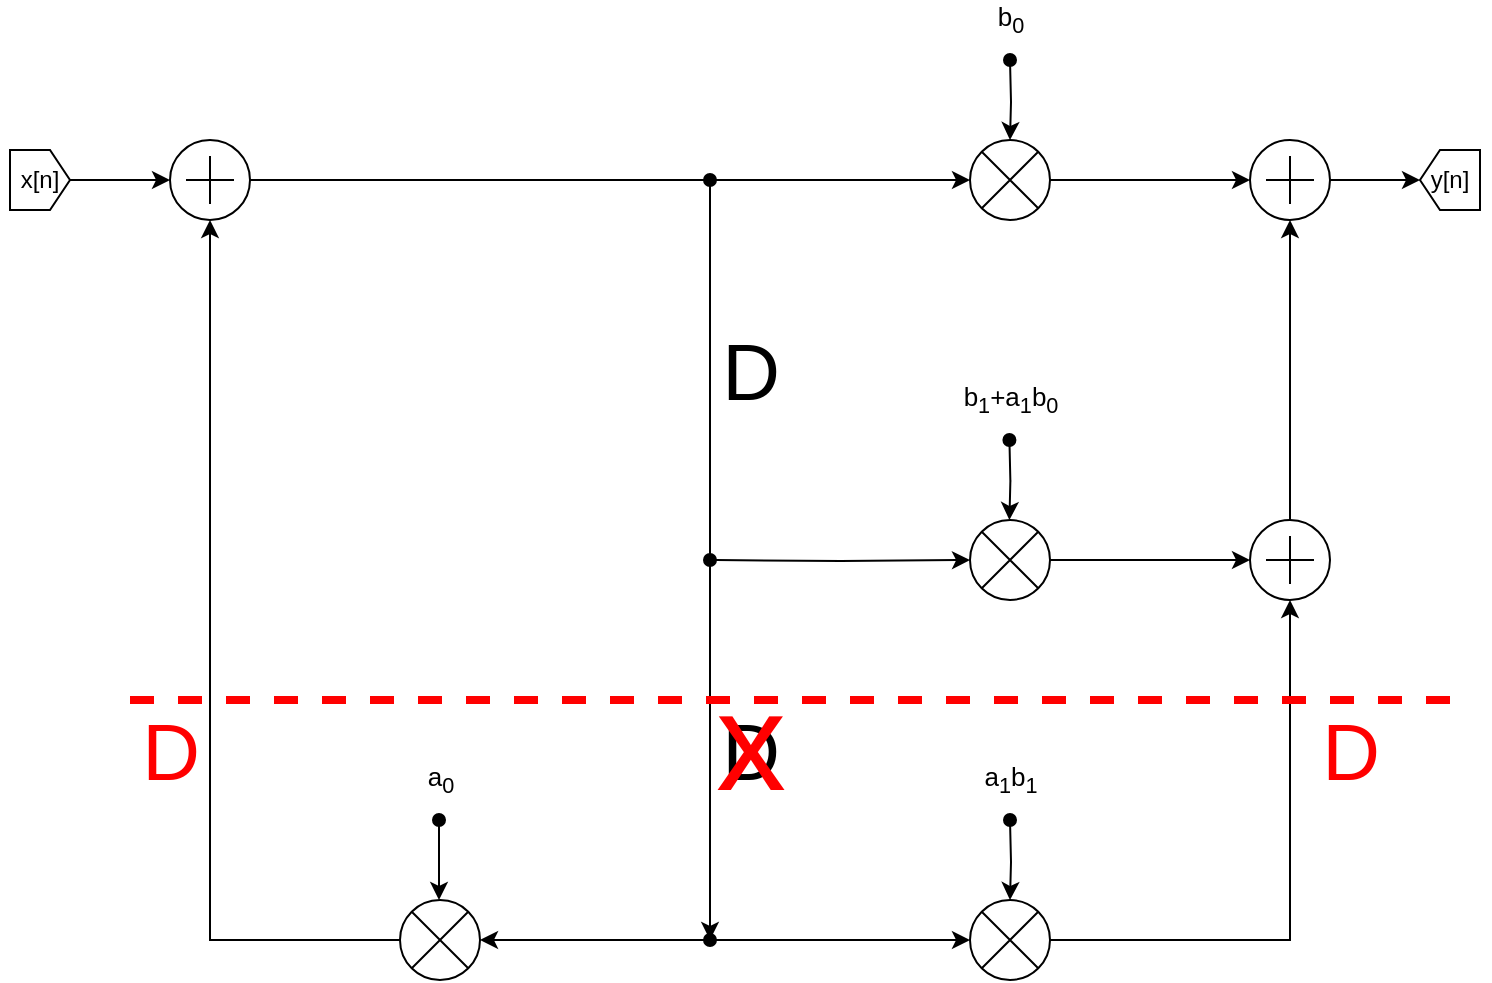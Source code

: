 <mxfile version="13.7.9" type="device"><diagram id="hDcqkR_egXhucJVxjsNL" name="Pagina-1"><mxGraphModel dx="1185" dy="685" grid="1" gridSize="10" guides="1" tooltips="1" connect="1" arrows="1" fold="1" page="1" pageScale="1" pageWidth="827" pageHeight="1169" math="0" shadow="0"><root><mxCell id="0"/><mxCell id="1" parent="0"/><mxCell id="W0SuXb-ySA8e2OHoaG-D-1" style="edgeStyle=orthogonalEdgeStyle;rounded=0;orthogonalLoop=1;jettySize=auto;html=1;entryX=0;entryY=0.5;entryDx=0;entryDy=0;entryPerimeter=0;" edge="1" parent="1" source="W0SuXb-ySA8e2OHoaG-D-3" target="W0SuXb-ySA8e2OHoaG-D-5"><mxGeometry relative="1" as="geometry"/></mxCell><mxCell id="W0SuXb-ySA8e2OHoaG-D-2" style="edgeStyle=orthogonalEdgeStyle;rounded=0;orthogonalLoop=1;jettySize=auto;html=1;startArrow=oval;startFill=1;" edge="1" parent="1" target="W0SuXb-ySA8e2OHoaG-D-3"><mxGeometry relative="1" as="geometry"><mxPoint x="510" y="80" as="sourcePoint"/></mxGeometry></mxCell><mxCell id="W0SuXb-ySA8e2OHoaG-D-3" value="" style="verticalLabelPosition=bottom;shadow=0;dashed=0;align=center;html=1;verticalAlign=top;shape=mxgraph.electrical.abstract.multiplier;" vertex="1" parent="1"><mxGeometry x="490" y="120" width="40" height="40" as="geometry"/></mxCell><mxCell id="W0SuXb-ySA8e2OHoaG-D-4" value="" style="edgeStyle=orthogonalEdgeStyle;rounded=0;orthogonalLoop=1;jettySize=auto;html=1;" edge="1" parent="1" source="W0SuXb-ySA8e2OHoaG-D-5" target="W0SuXb-ySA8e2OHoaG-D-10"><mxGeometry relative="1" as="geometry"/></mxCell><mxCell id="W0SuXb-ySA8e2OHoaG-D-5" value="" style="verticalLabelPosition=bottom;shadow=0;dashed=0;align=center;html=1;verticalAlign=top;shape=mxgraph.electrical.abstract.summation_point;" vertex="1" parent="1"><mxGeometry x="630" y="120" width="40" height="40" as="geometry"/></mxCell><mxCell id="W0SuXb-ySA8e2OHoaG-D-6" style="edgeStyle=orthogonalEdgeStyle;rounded=0;orthogonalLoop=1;jettySize=auto;html=1;entryX=0;entryY=0.5;entryDx=0;entryDy=0;entryPerimeter=0;" edge="1" parent="1" source="W0SuXb-ySA8e2OHoaG-D-7" target="W0SuXb-ySA8e2OHoaG-D-3"><mxGeometry relative="1" as="geometry"/></mxCell><mxCell id="W0SuXb-ySA8e2OHoaG-D-7" value="" style="verticalLabelPosition=bottom;shadow=0;dashed=0;align=center;html=1;verticalAlign=top;shape=mxgraph.electrical.abstract.summation_point;" vertex="1" parent="1"><mxGeometry x="90" y="120" width="40" height="40" as="geometry"/></mxCell><mxCell id="W0SuXb-ySA8e2OHoaG-D-8" value="" style="edgeStyle=orthogonalEdgeStyle;rounded=0;orthogonalLoop=1;jettySize=auto;html=1;" edge="1" parent="1" source="W0SuXb-ySA8e2OHoaG-D-9" target="W0SuXb-ySA8e2OHoaG-D-7"><mxGeometry relative="1" as="geometry"/></mxCell><mxCell id="W0SuXb-ySA8e2OHoaG-D-9" value="" style="shape=mxgraph.arrows2.arrow;verticalLabelPosition=bottom;shadow=0;dashed=0;align=center;html=1;verticalAlign=top;strokeWidth=1;dy=0;dx=10;notch=0;" vertex="1" parent="1"><mxGeometry x="10" y="125" width="30" height="30" as="geometry"/></mxCell><mxCell id="W0SuXb-ySA8e2OHoaG-D-10" value="" style="shape=mxgraph.arrows2.arrow;verticalLabelPosition=bottom;shadow=0;dashed=0;align=center;html=1;verticalAlign=top;strokeWidth=1;dy=0;dx=10;notch=0;direction=west;" vertex="1" parent="1"><mxGeometry x="715" y="125" width="30" height="30" as="geometry"/></mxCell><mxCell id="W0SuXb-ySA8e2OHoaG-D-14" value="" style="edgeStyle=orthogonalEdgeStyle;rounded=0;orthogonalLoop=1;jettySize=auto;html=1;startArrow=oval;startFill=1;entryX=1;entryY=0.5;entryDx=0;entryDy=0;entryPerimeter=0;" edge="1" parent="1"><mxGeometry relative="1" as="geometry"><mxPoint x="360" y="520" as="sourcePoint"/><mxPoint x="245" y="520" as="targetPoint"/><Array as="points"><mxPoint x="330" y="520"/></Array></mxGeometry></mxCell><mxCell id="W0SuXb-ySA8e2OHoaG-D-15" value="" style="edgeStyle=orthogonalEdgeStyle;rounded=0;orthogonalLoop=1;jettySize=auto;html=1;entryX=0;entryY=0.5;entryDx=0;entryDy=0;entryPerimeter=0;" edge="1" parent="1" target="W0SuXb-ySA8e2OHoaG-D-23"><mxGeometry relative="1" as="geometry"><mxPoint x="360" y="520" as="sourcePoint"/><mxPoint x="530" y="559.5" as="targetPoint"/><Array as="points"><mxPoint x="360" y="520"/></Array></mxGeometry></mxCell><mxCell id="W0SuXb-ySA8e2OHoaG-D-16" value="x[n]" style="text;html=1;strokeColor=none;fillColor=none;align=center;verticalAlign=middle;whiteSpace=wrap;rounded=0;" vertex="1" parent="1"><mxGeometry x="5" y="130" width="40" height="20" as="geometry"/></mxCell><mxCell id="W0SuXb-ySA8e2OHoaG-D-17" value="y[n]" style="text;html=1;strokeColor=none;fillColor=none;align=center;verticalAlign=middle;whiteSpace=wrap;rounded=0;" vertex="1" parent="1"><mxGeometry x="710" y="130" width="40" height="20" as="geometry"/></mxCell><mxCell id="W0SuXb-ySA8e2OHoaG-D-18" value="&lt;font style=&quot;font-size: 13px&quot;&gt;b&lt;sub&gt;0&lt;/sub&gt;&lt;/font&gt;" style="text;html=1;align=center;verticalAlign=middle;resizable=0;points=[];autosize=1;" vertex="1" parent="1"><mxGeometry x="495" y="50" width="30" height="20" as="geometry"/></mxCell><mxCell id="W0SuXb-ySA8e2OHoaG-D-19" value="&lt;span style=&quot;font-size: 13px&quot;&gt;a&lt;sub&gt;1&lt;/sub&gt;b&lt;sub&gt;1&lt;/sub&gt;&lt;/span&gt;" style="text;html=1;align=center;verticalAlign=middle;resizable=0;points=[];autosize=1;" vertex="1" parent="1"><mxGeometry x="490" y="430" width="40" height="20" as="geometry"/></mxCell><mxCell id="W0SuXb-ySA8e2OHoaG-D-20" value="&lt;span style=&quot;font-size: 13px&quot;&gt;a&lt;sub&gt;0&lt;/sub&gt;&lt;/span&gt;" style="text;html=1;align=center;verticalAlign=middle;resizable=0;points=[];autosize=1;" vertex="1" parent="1"><mxGeometry x="210" y="430" width="30" height="20" as="geometry"/></mxCell><mxCell id="W0SuXb-ySA8e2OHoaG-D-21" style="edgeStyle=orthogonalEdgeStyle;rounded=0;orthogonalLoop=1;jettySize=auto;html=1;startArrow=oval;startFill=1;" edge="1" parent="1" target="W0SuXb-ySA8e2OHoaG-D-23"><mxGeometry relative="1" as="geometry"><mxPoint x="510" y="460" as="sourcePoint"/></mxGeometry></mxCell><mxCell id="W0SuXb-ySA8e2OHoaG-D-22" style="edgeStyle=orthogonalEdgeStyle;rounded=0;orthogonalLoop=1;jettySize=auto;html=1;entryX=0.5;entryY=1;entryDx=0;entryDy=0;entryPerimeter=0;startArrow=none;startFill=0;" edge="1" parent="1" source="W0SuXb-ySA8e2OHoaG-D-23" target="W0SuXb-ySA8e2OHoaG-D-37"><mxGeometry relative="1" as="geometry"/></mxCell><mxCell id="W0SuXb-ySA8e2OHoaG-D-23" value="" style="verticalLabelPosition=bottom;shadow=0;dashed=0;align=center;html=1;verticalAlign=top;shape=mxgraph.electrical.abstract.multiplier;" vertex="1" parent="1"><mxGeometry x="490" y="500" width="40" height="40" as="geometry"/></mxCell><mxCell id="W0SuXb-ySA8e2OHoaG-D-25" style="edgeStyle=orthogonalEdgeStyle;rounded=0;orthogonalLoop=1;jettySize=auto;html=1;startArrow=oval;startFill=1;" edge="1" parent="1"><mxGeometry relative="1" as="geometry"><mxPoint x="224.5" y="460" as="sourcePoint"/><mxPoint x="224.5" y="500" as="targetPoint"/><Array as="points"><mxPoint x="224.5" y="480"/><mxPoint x="224.5" y="480"/></Array></mxGeometry></mxCell><mxCell id="W0SuXb-ySA8e2OHoaG-D-26" style="edgeStyle=orthogonalEdgeStyle;rounded=0;orthogonalLoop=1;jettySize=auto;html=1;startArrow=oval;startFill=1;" edge="1" parent="1"><mxGeometry relative="1" as="geometry"><mxPoint x="360" y="520" as="targetPoint"/><mxPoint x="360" y="140" as="sourcePoint"/></mxGeometry></mxCell><mxCell id="W0SuXb-ySA8e2OHoaG-D-44" style="edgeStyle=orthogonalEdgeStyle;rounded=0;orthogonalLoop=1;jettySize=auto;html=1;entryX=0.5;entryY=1;entryDx=0;entryDy=0;entryPerimeter=0;" edge="1" parent="1" source="W0SuXb-ySA8e2OHoaG-D-34" target="W0SuXb-ySA8e2OHoaG-D-7"><mxGeometry relative="1" as="geometry"/></mxCell><mxCell id="W0SuXb-ySA8e2OHoaG-D-34" value="" style="verticalLabelPosition=bottom;shadow=0;dashed=0;align=center;html=1;verticalAlign=top;shape=mxgraph.electrical.abstract.multiplier;" vertex="1" parent="1"><mxGeometry x="205" y="500" width="40" height="40" as="geometry"/></mxCell><mxCell id="W0SuXb-ySA8e2OHoaG-D-35" style="edgeStyle=orthogonalEdgeStyle;rounded=0;orthogonalLoop=1;jettySize=auto;html=1;startArrow=none;startFill=0;" edge="1" parent="1" source="W0SuXb-ySA8e2OHoaG-D-40" target="W0SuXb-ySA8e2OHoaG-D-37"><mxGeometry relative="1" as="geometry"><mxPoint x="310" y="330" as="sourcePoint"/></mxGeometry></mxCell><mxCell id="W0SuXb-ySA8e2OHoaG-D-36" style="edgeStyle=orthogonalEdgeStyle;rounded=0;orthogonalLoop=1;jettySize=auto;html=1;entryX=0.5;entryY=1;entryDx=0;entryDy=0;entryPerimeter=0;startArrow=none;startFill=0;" edge="1" parent="1" source="W0SuXb-ySA8e2OHoaG-D-37" target="W0SuXb-ySA8e2OHoaG-D-5"><mxGeometry relative="1" as="geometry"/></mxCell><mxCell id="W0SuXb-ySA8e2OHoaG-D-37" value="" style="verticalLabelPosition=bottom;shadow=0;dashed=0;align=center;html=1;verticalAlign=top;shape=mxgraph.electrical.abstract.summation_point;" vertex="1" parent="1"><mxGeometry x="630" y="310" width="40" height="40" as="geometry"/></mxCell><mxCell id="W0SuXb-ySA8e2OHoaG-D-38" style="edgeStyle=orthogonalEdgeStyle;rounded=0;orthogonalLoop=1;jettySize=auto;html=1;startArrow=oval;startFill=1;" edge="1" parent="1" target="W0SuXb-ySA8e2OHoaG-D-40"><mxGeometry relative="1" as="geometry"><mxPoint x="680" y="330" as="targetPoint"/><mxPoint x="360" y="330" as="sourcePoint"/></mxGeometry></mxCell><mxCell id="W0SuXb-ySA8e2OHoaG-D-39" value="" style="group" vertex="1" connectable="0" parent="1"><mxGeometry x="490" y="270" width="40" height="80" as="geometry"/></mxCell><mxCell id="W0SuXb-ySA8e2OHoaG-D-40" value="" style="verticalLabelPosition=bottom;shadow=0;dashed=0;align=center;html=1;verticalAlign=top;shape=mxgraph.electrical.abstract.multiplier;" vertex="1" parent="W0SuXb-ySA8e2OHoaG-D-39"><mxGeometry y="40" width="40" height="40" as="geometry"/></mxCell><mxCell id="W0SuXb-ySA8e2OHoaG-D-41" style="edgeStyle=orthogonalEdgeStyle;rounded=0;orthogonalLoop=1;jettySize=auto;html=1;startArrow=oval;startFill=1;" edge="1" parent="W0SuXb-ySA8e2OHoaG-D-39"><mxGeometry relative="1" as="geometry"><mxPoint x="19.71" as="sourcePoint"/><mxPoint x="19.71" y="40" as="targetPoint"/></mxGeometry></mxCell><mxCell id="W0SuXb-ySA8e2OHoaG-D-42" value="&lt;font style=&quot;font-size: 13px&quot;&gt;b&lt;sub&gt;1&lt;/sub&gt;+a&lt;sub&gt;1&lt;/sub&gt;b&lt;sub&gt;0&lt;/sub&gt;&lt;/font&gt;" style="text;html=1;align=center;verticalAlign=middle;resizable=0;points=[];autosize=1;" vertex="1" parent="1"><mxGeometry x="480" y="240" width="60" height="20" as="geometry"/></mxCell><mxCell id="W0SuXb-ySA8e2OHoaG-D-45" value="&lt;font style=&quot;font-size: 40px&quot;&gt;D&lt;/font&gt;" style="text;html=1;align=center;verticalAlign=middle;resizable=0;points=[];autosize=1;" vertex="1" parent="1"><mxGeometry x="360" y="220" width="40" height="30" as="geometry"/></mxCell><mxCell id="W0SuXb-ySA8e2OHoaG-D-49" value="" style="endArrow=none;dashed=1;html=1;strokeWidth=4;fontColor=#FF0000;strokeColor=#FF0000;" edge="1" parent="1"><mxGeometry width="50" height="50" relative="1" as="geometry"><mxPoint x="70" y="400" as="sourcePoint"/><mxPoint x="730" y="400" as="targetPoint"/></mxGeometry></mxCell><mxCell id="W0SuXb-ySA8e2OHoaG-D-54" value="&lt;font style=&quot;font-size: 40px&quot;&gt;D&lt;/font&gt;" style="text;html=1;align=center;verticalAlign=middle;resizable=0;points=[];autosize=1;fontColor=#FF0000;" vertex="1" parent="1"><mxGeometry x="70" y="410" width="40" height="30" as="geometry"/></mxCell><mxCell id="W0SuXb-ySA8e2OHoaG-D-55" value="&lt;font style=&quot;font-size: 40px&quot;&gt;D&lt;/font&gt;" style="text;html=1;align=center;verticalAlign=middle;resizable=0;points=[];autosize=1;fontColor=#FF0000;" vertex="1" parent="1"><mxGeometry x="660" y="410" width="40" height="30" as="geometry"/></mxCell><mxCell id="W0SuXb-ySA8e2OHoaG-D-56" value="&lt;font style=&quot;font-size: 40px&quot;&gt;D&lt;/font&gt;" style="text;html=1;align=center;verticalAlign=middle;resizable=0;points=[];autosize=1;" vertex="1" parent="1"><mxGeometry x="360" y="410" width="40" height="30" as="geometry"/></mxCell><mxCell id="W0SuXb-ySA8e2OHoaG-D-57" value="&lt;font style=&quot;font-size: 70px&quot;&gt;x&lt;/font&gt;" style="text;html=1;align=center;verticalAlign=middle;resizable=0;points=[];autosize=1;fontColor=#FF0000;" vertex="1" parent="1"><mxGeometry x="355" y="400" width="50" height="40" as="geometry"/></mxCell></root></mxGraphModel></diagram></mxfile>